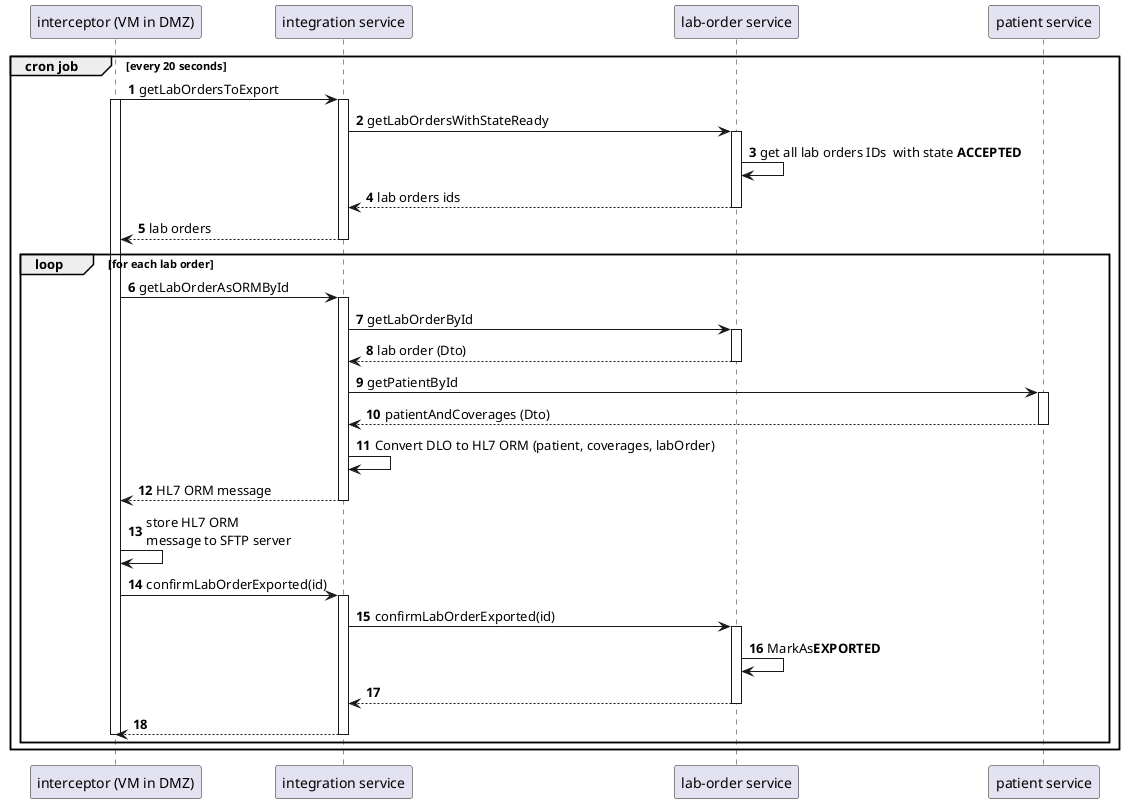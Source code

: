 @startuml
'https://plantuml.com/sequence-diagram

autonumber

participant "interceptor (VM in DMZ)" as icp
participant "integration service" as int
participant "lab-order service" as lab
participant "patient service" as pat

group cron job [every 20 seconds]
icp -> int: getLabOrdersToExport
activate icp
activate int
int -> lab: getLabOrdersWithStateReady
activate lab
lab -> lab: get all lab orders IDs  with state <b>ACCEPTED</b>
lab --> int: lab orders ids
deactivate lab
int --> icp: lab orders
deactivate int
loop for each lab order
icp -> int: getLabOrderAsORMById
activate int
int -> lab: getLabOrderById
activate lab

lab --> int: lab order (Dto)
deactivate lab
int -> pat: getPatientById
activate pat
pat --> int: patientAndCoverages (Dto)
deactivate pat

int -> int: Convert DLO to HL7 ORM (patient, coverages, labOrder)


int --> icp: HL7 ORM message
deactivate int
icp -> icp: store HL7 ORM \nmessage to SFTP server
icp -> int: confirmLabOrderExported(id)
activate int
int -> lab: confirmLabOrderExported(id)
activate lab
lab -> lab: MarkAs<b>EXPORTED</b>
lab --> int
deactivate lab
int --> icp
deactivate int
deactivate icp

end
end

@enduml

